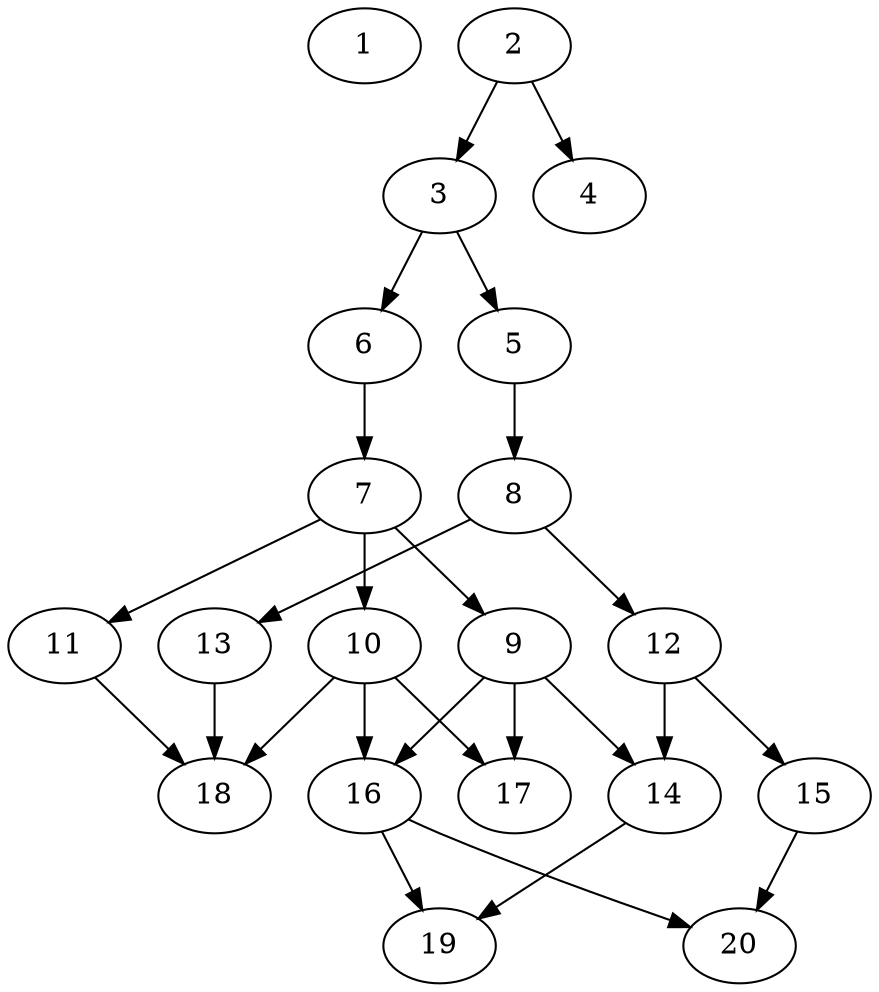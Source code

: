 // DAG automatically generated by daggen at Wed Jul 24 22:10:09 2019
// ./daggen --dot -n 20 --ccr 0.5 --fat 0.5 --regular 0.5 --density 0.5 --mindata 5242880 --maxdata 52428800 
digraph G {
  1 [size="74162176", alpha="0.06", expect_size="37081088"] 
  2 [size="90136576", alpha="0.15", expect_size="45068288"] 
  2 -> 3 [size ="45068288"]
  2 -> 4 [size ="45068288"]
  3 [size="17770496", alpha="0.02", expect_size="8885248"] 
  3 -> 5 [size ="8885248"]
  3 -> 6 [size ="8885248"]
  4 [size="14708736", alpha="0.19", expect_size="7354368"] 
  5 [size="31340544", alpha="0.14", expect_size="15670272"] 
  5 -> 8 [size ="15670272"]
  6 [size="49235968", alpha="0.16", expect_size="24617984"] 
  6 -> 7 [size ="24617984"]
  7 [size="87975936", alpha="0.11", expect_size="43987968"] 
  7 -> 9 [size ="43987968"]
  7 -> 10 [size ="43987968"]
  7 -> 11 [size ="43987968"]
  8 [size="85043200", alpha="0.17", expect_size="42521600"] 
  8 -> 12 [size ="42521600"]
  8 -> 13 [size ="42521600"]
  9 [size="86091776", alpha="0.01", expect_size="43045888"] 
  9 -> 14 [size ="43045888"]
  9 -> 16 [size ="43045888"]
  9 -> 17 [size ="43045888"]
  10 [size="97898496", alpha="0.17", expect_size="48949248"] 
  10 -> 16 [size ="48949248"]
  10 -> 17 [size ="48949248"]
  10 -> 18 [size ="48949248"]
  11 [size="44679168", alpha="0.11", expect_size="22339584"] 
  11 -> 18 [size ="22339584"]
  12 [size="71708672", alpha="0.12", expect_size="35854336"] 
  12 -> 14 [size ="35854336"]
  12 -> 15 [size ="35854336"]
  13 [size="45991936", alpha="0.17", expect_size="22995968"] 
  13 -> 18 [size ="22995968"]
  14 [size="55785472", alpha="0.19", expect_size="27892736"] 
  14 -> 19 [size ="27892736"]
  15 [size="50630656", alpha="0.16", expect_size="25315328"] 
  15 -> 20 [size ="25315328"]
  16 [size="24588288", alpha="0.09", expect_size="12294144"] 
  16 -> 19 [size ="12294144"]
  16 -> 20 [size ="12294144"]
  17 [size="99594240", alpha="0.11", expect_size="49797120"] 
  18 [size="55296000", alpha="0.05", expect_size="27648000"] 
  19 [size="41926656", alpha="0.01", expect_size="20963328"] 
  20 [size="44734464", alpha="0.16", expect_size="22367232"] 
}
